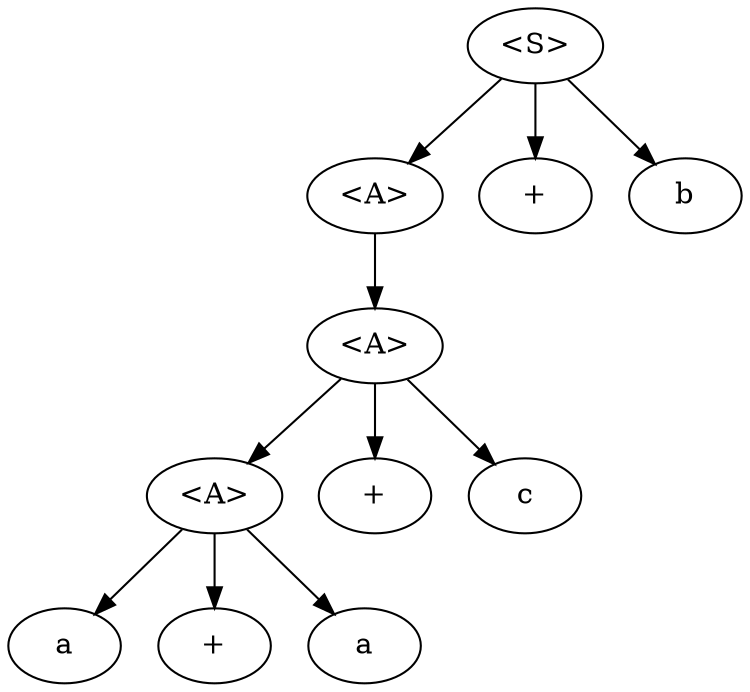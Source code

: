 /* 
<S> -> <A>
<A> -> <A> + <A> | <id>
<id> -> a | b | c
*/

/* a + a + c + b */
digraph ch3p8_1 {

	S -> A_1;
	S -> op_3;
	S -> id_1;
	
	A_1 -> A_2;

	A_2 -> A_3;
	A_2 -> op_1;
	A_2 -> id_2;
	
	A_3 -> id_3;
	A_3 -> op_2;
	A_3 -> id_4;

	S [label="<S>"];

	A_1 [label="<A>"];
	A_2 [label="<A>"];
	A_3 [label="<A>"];

	op_1 [label="+"];
	op_2 [label="+"];
	op_3 [label="+"];

	id_1 [label="b"];
	id_2 [label="c"];
	id_3 [label="a"];
	id_4 [label="a"];
}
